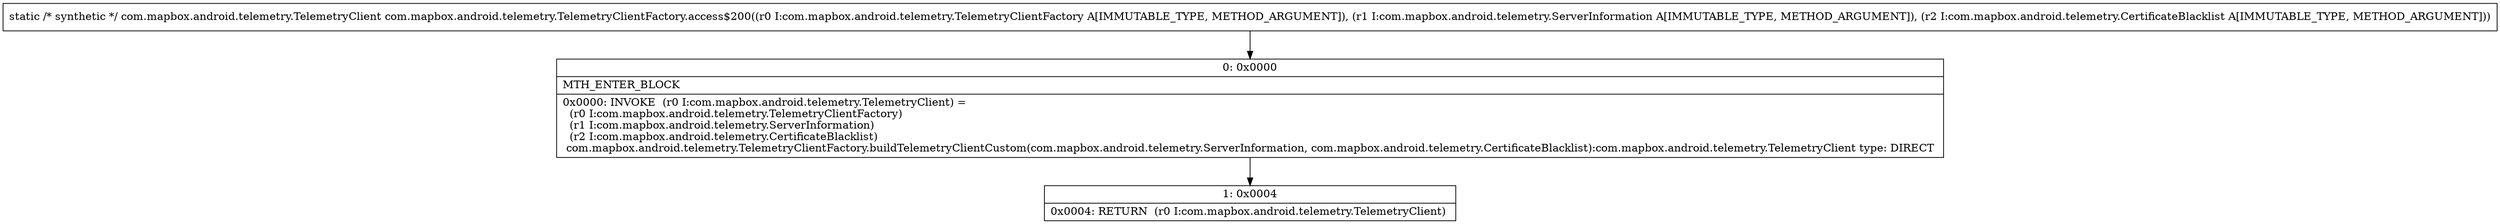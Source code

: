 digraph "CFG forcom.mapbox.android.telemetry.TelemetryClientFactory.access$200(Lcom\/mapbox\/android\/telemetry\/TelemetryClientFactory;Lcom\/mapbox\/android\/telemetry\/ServerInformation;Lcom\/mapbox\/android\/telemetry\/CertificateBlacklist;)Lcom\/mapbox\/android\/telemetry\/TelemetryClient;" {
Node_0 [shape=record,label="{0\:\ 0x0000|MTH_ENTER_BLOCK\l|0x0000: INVOKE  (r0 I:com.mapbox.android.telemetry.TelemetryClient) = \l  (r0 I:com.mapbox.android.telemetry.TelemetryClientFactory)\l  (r1 I:com.mapbox.android.telemetry.ServerInformation)\l  (r2 I:com.mapbox.android.telemetry.CertificateBlacklist)\l com.mapbox.android.telemetry.TelemetryClientFactory.buildTelemetryClientCustom(com.mapbox.android.telemetry.ServerInformation, com.mapbox.android.telemetry.CertificateBlacklist):com.mapbox.android.telemetry.TelemetryClient type: DIRECT \l}"];
Node_1 [shape=record,label="{1\:\ 0x0004|0x0004: RETURN  (r0 I:com.mapbox.android.telemetry.TelemetryClient) \l}"];
MethodNode[shape=record,label="{static \/* synthetic *\/ com.mapbox.android.telemetry.TelemetryClient com.mapbox.android.telemetry.TelemetryClientFactory.access$200((r0 I:com.mapbox.android.telemetry.TelemetryClientFactory A[IMMUTABLE_TYPE, METHOD_ARGUMENT]), (r1 I:com.mapbox.android.telemetry.ServerInformation A[IMMUTABLE_TYPE, METHOD_ARGUMENT]), (r2 I:com.mapbox.android.telemetry.CertificateBlacklist A[IMMUTABLE_TYPE, METHOD_ARGUMENT])) }"];
MethodNode -> Node_0;
Node_0 -> Node_1;
}

